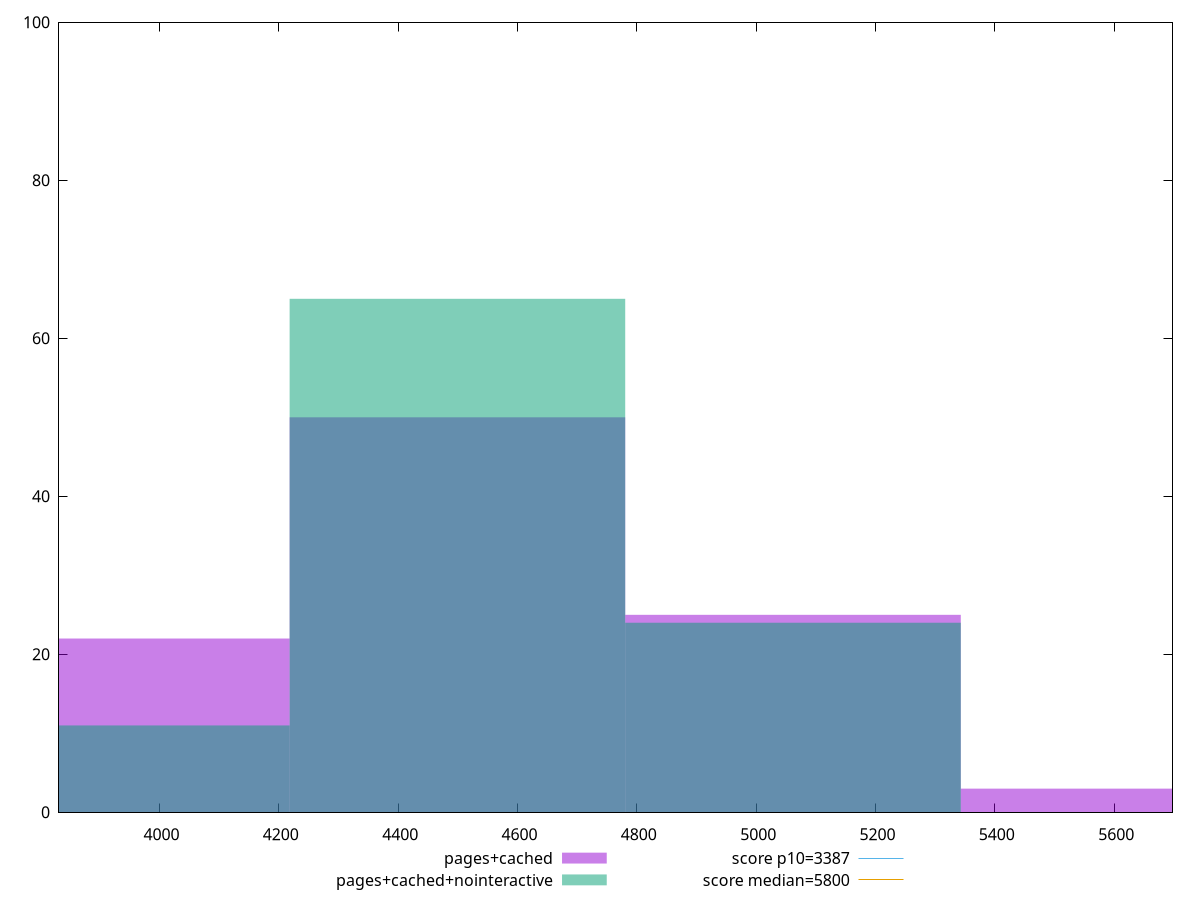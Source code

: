 reset

$pagesCached <<EOF
5624.105857216905 3
5061.695271495215 25
4499.284685773524 50
3936.8741000518335 22
EOF

$pagesCachedNointeractive <<EOF
4499.284685773524 65
3936.8741000518335 11
5061.695271495215 24
EOF

set key outside below
set boxwidth 562.4105857216905
set xrange [3831.5508418398394:5697.71409607805]
set yrange [0:100]
set style fill transparent solid 0.5 noborder

set parametric
set terminal svg size 640, 500 enhanced background rgb 'white'
set output "report_00007_2020-12-11T15:55:29.892Z/speed-index/comparison/histogram/2_vs_3.svg"

plot $pagesCached title "pages+cached" with boxes, \
     $pagesCachedNointeractive title "pages+cached+nointeractive" with boxes, \
     3387,t title "score p10=3387", \
     5800,t title "score median=5800"

reset
